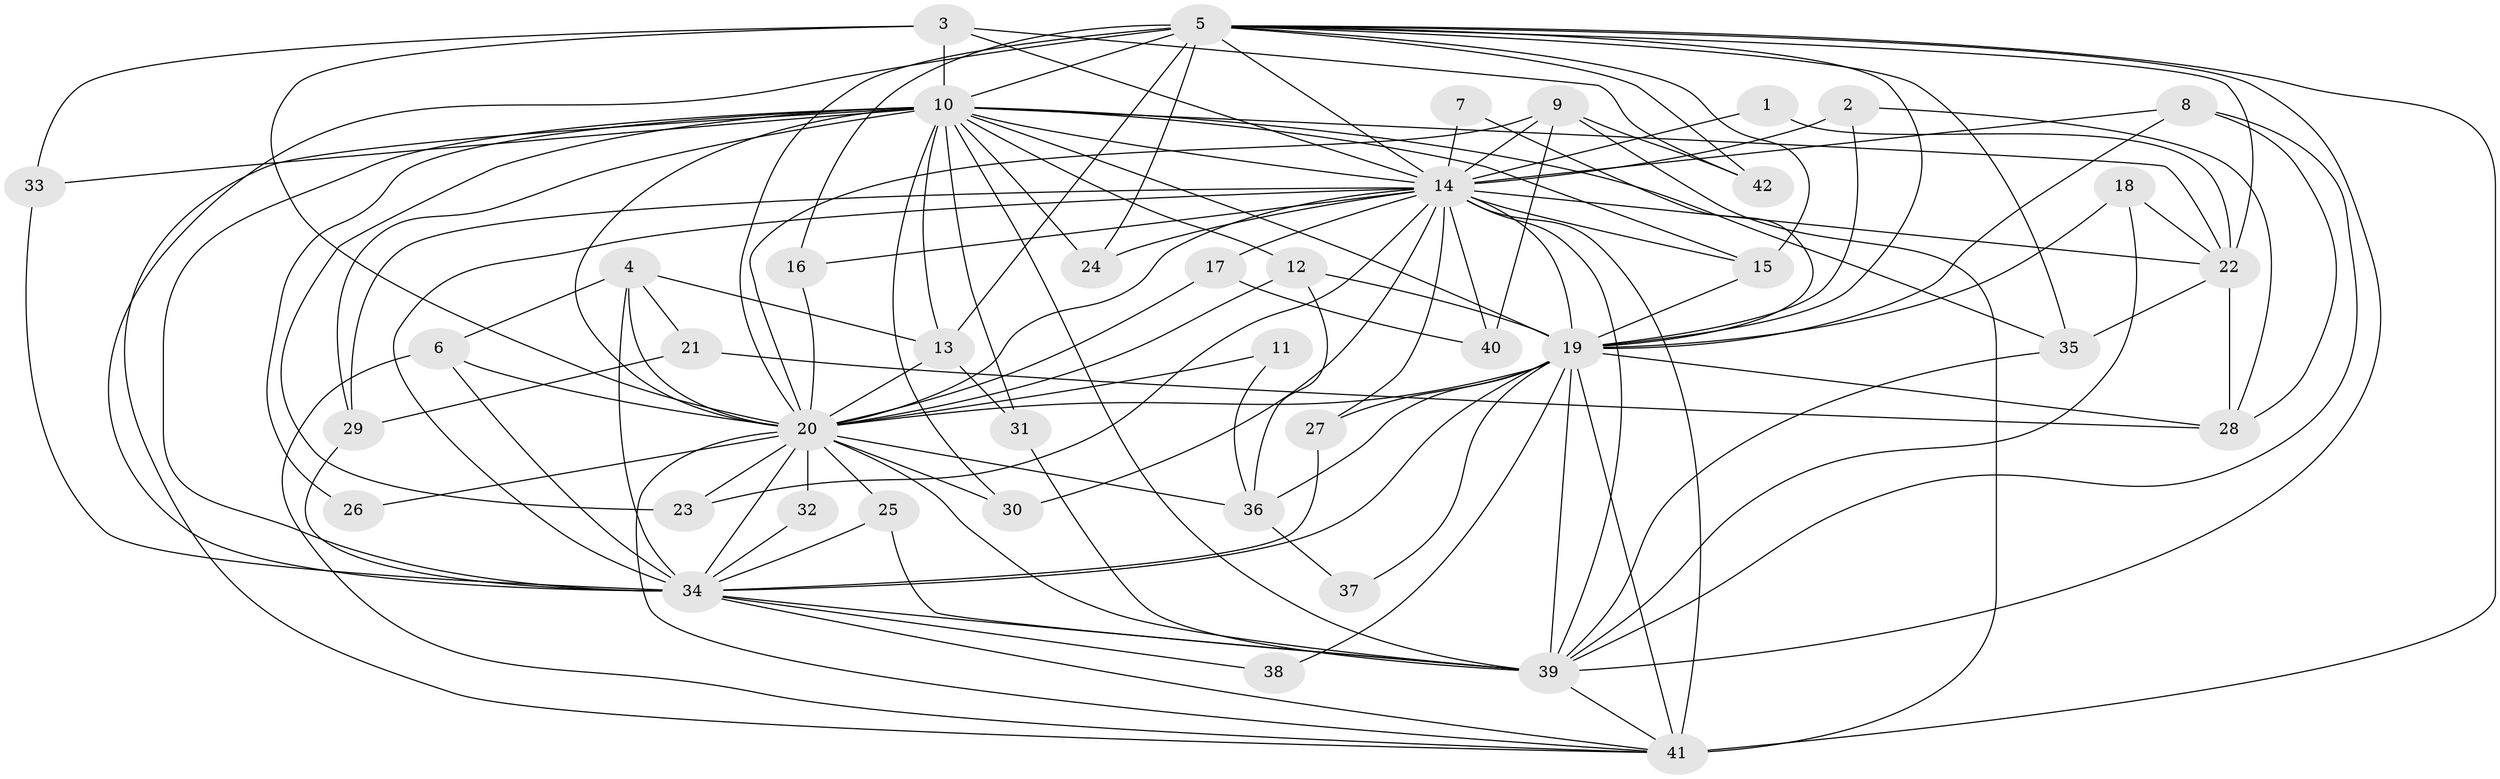 // original degree distribution, {20: 0.019417475728155338, 25: 0.009708737864077669, 22: 0.019417475728155338, 26: 0.009708737864077669, 12: 0.009708737864077669, 27: 0.009708737864077669, 19: 0.009708737864077669, 18: 0.009708737864077669, 3: 0.2524271844660194, 4: 0.08737864077669903, 2: 0.5048543689320388, 7: 0.009708737864077669, 5: 0.038834951456310676, 6: 0.009708737864077669}
// Generated by graph-tools (version 1.1) at 2025/36/03/04/25 23:36:25]
// undirected, 42 vertices, 125 edges
graph export_dot {
  node [color=gray90,style=filled];
  1;
  2;
  3;
  4;
  5;
  6;
  7;
  8;
  9;
  10;
  11;
  12;
  13;
  14;
  15;
  16;
  17;
  18;
  19;
  20;
  21;
  22;
  23;
  24;
  25;
  26;
  27;
  28;
  29;
  30;
  31;
  32;
  33;
  34;
  35;
  36;
  37;
  38;
  39;
  40;
  41;
  42;
  1 -- 14 [weight=2.0];
  1 -- 22 [weight=1.0];
  2 -- 14 [weight=2.0];
  2 -- 19 [weight=1.0];
  2 -- 28 [weight=1.0];
  3 -- 10 [weight=1.0];
  3 -- 14 [weight=1.0];
  3 -- 20 [weight=1.0];
  3 -- 33 [weight=1.0];
  3 -- 42 [weight=1.0];
  4 -- 6 [weight=1.0];
  4 -- 13 [weight=1.0];
  4 -- 20 [weight=1.0];
  4 -- 21 [weight=1.0];
  4 -- 34 [weight=1.0];
  5 -- 10 [weight=2.0];
  5 -- 13 [weight=1.0];
  5 -- 14 [weight=2.0];
  5 -- 15 [weight=1.0];
  5 -- 16 [weight=1.0];
  5 -- 19 [weight=1.0];
  5 -- 20 [weight=4.0];
  5 -- 22 [weight=1.0];
  5 -- 24 [weight=1.0];
  5 -- 34 [weight=1.0];
  5 -- 35 [weight=1.0];
  5 -- 39 [weight=1.0];
  5 -- 41 [weight=1.0];
  5 -- 42 [weight=1.0];
  6 -- 20 [weight=1.0];
  6 -- 34 [weight=1.0];
  6 -- 41 [weight=1.0];
  7 -- 14 [weight=1.0];
  7 -- 19 [weight=1.0];
  8 -- 14 [weight=1.0];
  8 -- 19 [weight=1.0];
  8 -- 28 [weight=1.0];
  8 -- 39 [weight=1.0];
  9 -- 14 [weight=1.0];
  9 -- 20 [weight=1.0];
  9 -- 40 [weight=1.0];
  9 -- 41 [weight=1.0];
  9 -- 42 [weight=1.0];
  10 -- 12 [weight=1.0];
  10 -- 13 [weight=2.0];
  10 -- 14 [weight=2.0];
  10 -- 15 [weight=1.0];
  10 -- 19 [weight=1.0];
  10 -- 20 [weight=4.0];
  10 -- 22 [weight=1.0];
  10 -- 23 [weight=1.0];
  10 -- 24 [weight=2.0];
  10 -- 26 [weight=1.0];
  10 -- 29 [weight=1.0];
  10 -- 30 [weight=1.0];
  10 -- 31 [weight=1.0];
  10 -- 33 [weight=1.0];
  10 -- 34 [weight=1.0];
  10 -- 35 [weight=1.0];
  10 -- 39 [weight=2.0];
  10 -- 41 [weight=1.0];
  11 -- 20 [weight=1.0];
  11 -- 36 [weight=1.0];
  12 -- 19 [weight=1.0];
  12 -- 20 [weight=1.0];
  12 -- 36 [weight=1.0];
  13 -- 20 [weight=1.0];
  13 -- 31 [weight=1.0];
  14 -- 15 [weight=1.0];
  14 -- 16 [weight=1.0];
  14 -- 17 [weight=1.0];
  14 -- 19 [weight=3.0];
  14 -- 20 [weight=5.0];
  14 -- 22 [weight=1.0];
  14 -- 23 [weight=1.0];
  14 -- 24 [weight=2.0];
  14 -- 27 [weight=1.0];
  14 -- 29 [weight=1.0];
  14 -- 30 [weight=1.0];
  14 -- 34 [weight=3.0];
  14 -- 39 [weight=3.0];
  14 -- 40 [weight=2.0];
  14 -- 41 [weight=3.0];
  15 -- 19 [weight=1.0];
  16 -- 20 [weight=1.0];
  17 -- 20 [weight=2.0];
  17 -- 40 [weight=1.0];
  18 -- 19 [weight=1.0];
  18 -- 22 [weight=1.0];
  18 -- 39 [weight=1.0];
  19 -- 20 [weight=3.0];
  19 -- 27 [weight=1.0];
  19 -- 28 [weight=1.0];
  19 -- 34 [weight=2.0];
  19 -- 36 [weight=2.0];
  19 -- 37 [weight=1.0];
  19 -- 38 [weight=1.0];
  19 -- 39 [weight=2.0];
  19 -- 41 [weight=2.0];
  20 -- 23 [weight=1.0];
  20 -- 25 [weight=1.0];
  20 -- 26 [weight=2.0];
  20 -- 30 [weight=1.0];
  20 -- 32 [weight=2.0];
  20 -- 34 [weight=2.0];
  20 -- 36 [weight=1.0];
  20 -- 39 [weight=2.0];
  20 -- 41 [weight=3.0];
  21 -- 28 [weight=1.0];
  21 -- 29 [weight=1.0];
  22 -- 28 [weight=1.0];
  22 -- 35 [weight=1.0];
  25 -- 34 [weight=1.0];
  25 -- 39 [weight=1.0];
  27 -- 34 [weight=1.0];
  29 -- 34 [weight=1.0];
  31 -- 39 [weight=1.0];
  32 -- 34 [weight=1.0];
  33 -- 34 [weight=2.0];
  34 -- 38 [weight=1.0];
  34 -- 39 [weight=1.0];
  34 -- 41 [weight=1.0];
  35 -- 39 [weight=1.0];
  36 -- 37 [weight=1.0];
  39 -- 41 [weight=1.0];
}
